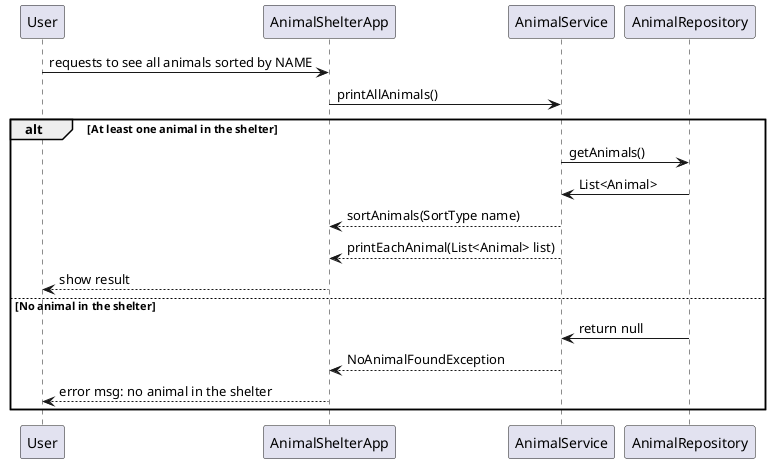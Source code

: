 @startuml

User -> AnimalShelterApp : requests to see all animals sorted by NAME
AnimalShelterApp -> AnimalService : printAllAnimals()
alt At least one animal in the shelter
AnimalService -> AnimalRepository : getAnimals()
AnimalService <- AnimalRepository : List<Animal>
AnimalShelterApp <-- AnimalService : sortAnimals(SortType name)
AnimalShelterApp <-- AnimalService : printEachAnimal(List<Animal> list)
User <-- AnimalShelterApp : show result
else No animal in the shelter
AnimalService <- AnimalRepository : return null
AnimalShelterApp <-- AnimalService : NoAnimalFoundException
User <-- AnimalShelterApp : error msg: no animal in the shelter
end

@enduml
